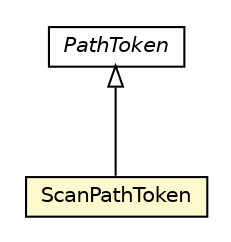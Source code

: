#!/usr/local/bin/dot
#
# Class diagram 
# Generated by UMLGraph version R5_6-24-gf6e263 (http://www.umlgraph.org/)
#

digraph G {
	edge [fontname="Helvetica",fontsize=10,labelfontname="Helvetica",labelfontsize=10];
	node [fontname="Helvetica",fontsize=10,shape=plaintext];
	nodesep=0.25;
	ranksep=0.5;
	// net.trajano.doxdb.jsonpath.internal.token.PathToken
	c4410 [label=<<table title="net.trajano.doxdb.jsonpath.internal.token.PathToken" border="0" cellborder="1" cellspacing="0" cellpadding="2" port="p" href="./PathToken.html">
		<tr><td><table border="0" cellspacing="0" cellpadding="1">
<tr><td align="center" balign="center"><font face="Helvetica-Oblique"> PathToken </font></td></tr>
		</table></td></tr>
		</table>>, URL="./PathToken.html", fontname="Helvetica", fontcolor="black", fontsize=10.0];
	// net.trajano.doxdb.jsonpath.internal.token.ScanPathToken
	c4416 [label=<<table title="net.trajano.doxdb.jsonpath.internal.token.ScanPathToken" border="0" cellborder="1" cellspacing="0" cellpadding="2" port="p" bgcolor="lemonChiffon" href="./ScanPathToken.html">
		<tr><td><table border="0" cellspacing="0" cellpadding="1">
<tr><td align="center" balign="center"> ScanPathToken </td></tr>
		</table></td></tr>
		</table>>, URL="./ScanPathToken.html", fontname="Helvetica", fontcolor="black", fontsize=10.0];
	//net.trajano.doxdb.jsonpath.internal.token.ScanPathToken extends net.trajano.doxdb.jsonpath.internal.token.PathToken
	c4410:p -> c4416:p [dir=back,arrowtail=empty];
}

